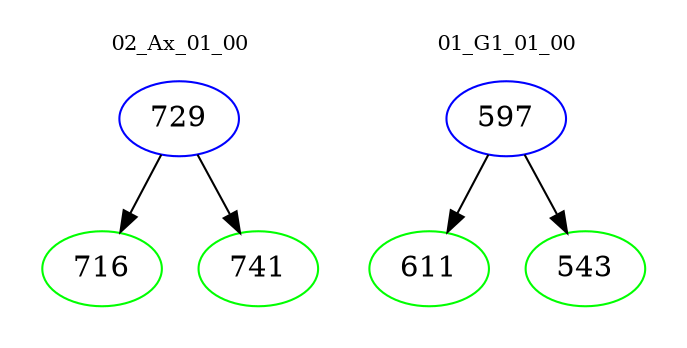digraph{
subgraph cluster_0 {
color = white
label = "02_Ax_01_00";
fontsize=10;
T0_729 [label="729", color="blue"]
T0_729 -> T0_716 [color="black"]
T0_716 [label="716", color="green"]
T0_729 -> T0_741 [color="black"]
T0_741 [label="741", color="green"]
}
subgraph cluster_1 {
color = white
label = "01_G1_01_00";
fontsize=10;
T1_597 [label="597", color="blue"]
T1_597 -> T1_611 [color="black"]
T1_611 [label="611", color="green"]
T1_597 -> T1_543 [color="black"]
T1_543 [label="543", color="green"]
}
}
